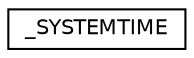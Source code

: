 digraph G
{
  edge [fontname="Helvetica",fontsize="10",labelfontname="Helvetica",labelfontsize="10"];
  node [fontname="Helvetica",fontsize="10",shape=record];
  rankdir="LR";
  Node1 [label="_SYSTEMTIME",height=0.2,width=0.4,color="black", fillcolor="white", style="filled",URL="$struct___s_y_s_t_e_m_t_i_m_e.html"];
}
